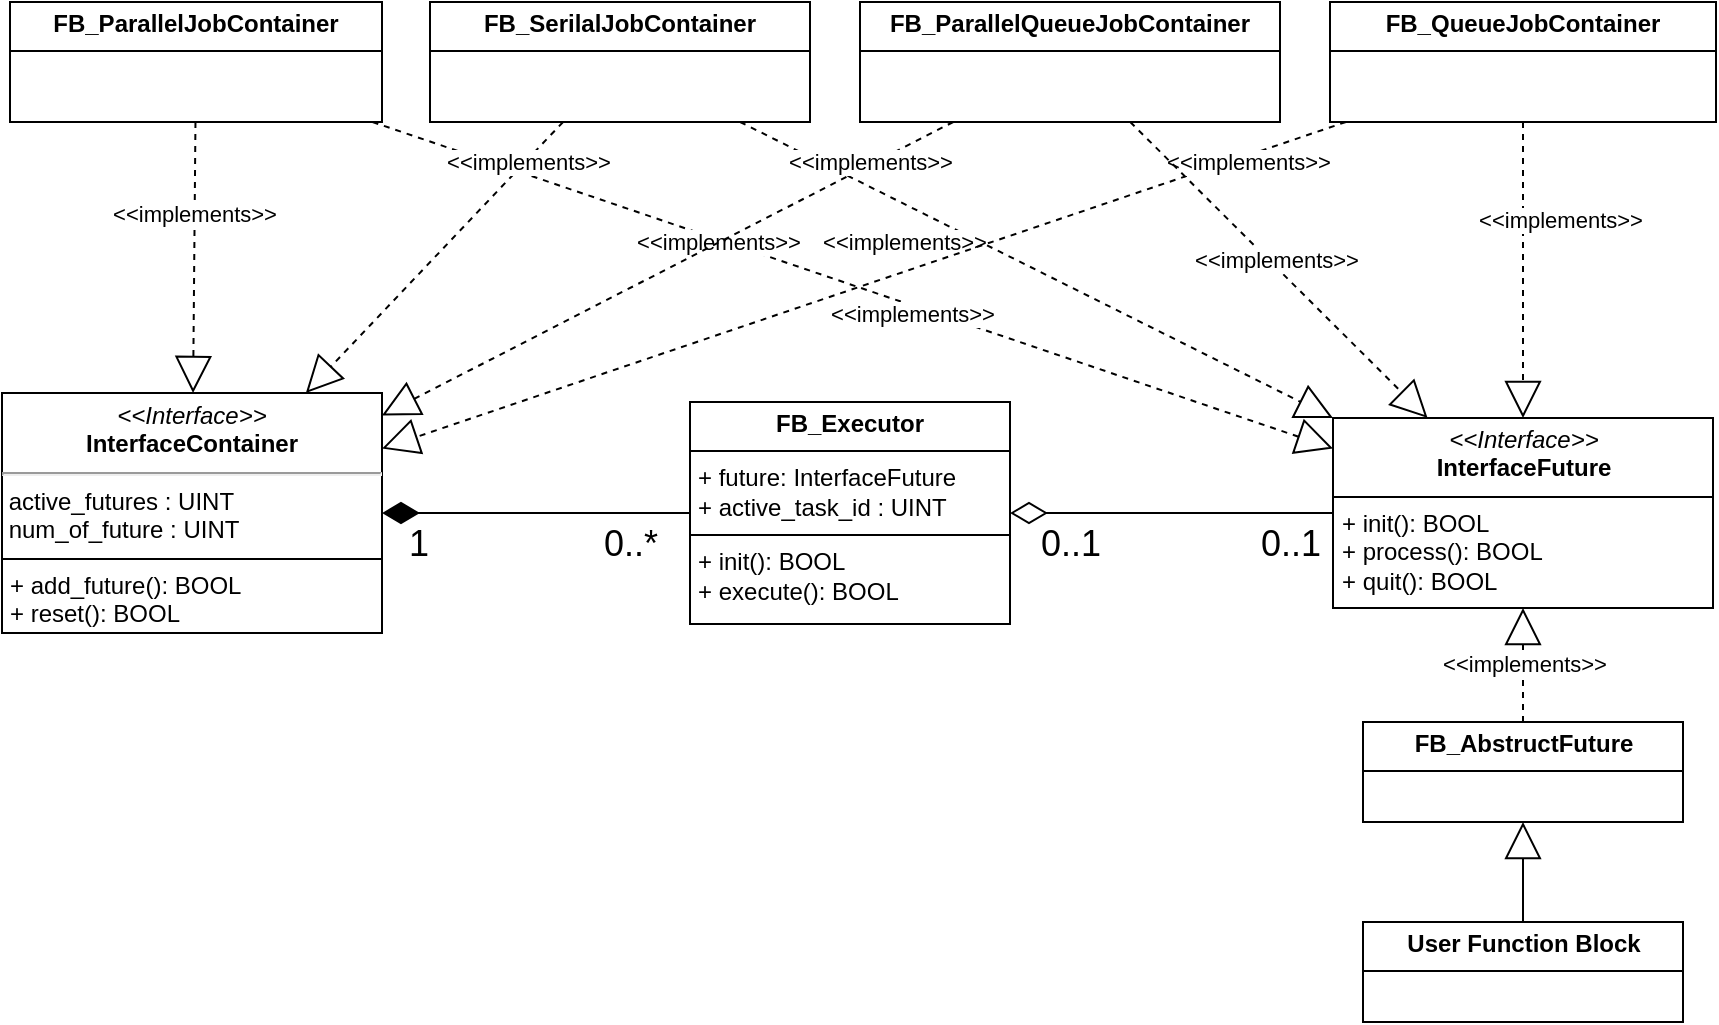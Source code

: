 <mxfile version="24.6.4" type="device" pages="4">
  <diagram name="class" id="7kDtjFcvaZWSDmit6YIc">
    <mxGraphModel dx="1668" dy="974" grid="1" gridSize="10" guides="1" tooltips="1" connect="1" arrows="1" fold="1" page="1" pageScale="1" pageWidth="827" pageHeight="1169" math="0" shadow="0">
      <root>
        <mxCell id="0" />
        <mxCell id="1" parent="0" />
        <mxCell id="OmQCOcIwtK4CeNsmhbro-1" value="&lt;p style=&quot;margin:0px;margin-top:4px;text-align:center;&quot;&gt;&lt;i&gt;&amp;lt;&amp;lt;Interface&amp;gt;&amp;gt;&lt;/i&gt;&lt;br&gt;&lt;b&gt;InterfaceFuture&lt;/b&gt;&lt;/p&gt;&lt;hr size=&quot;1&quot; style=&quot;border-style:solid;&quot;&gt;&lt;p style=&quot;margin:0px;margin-left:4px;&quot;&gt;&lt;span style=&quot;background-color: initial;&quot;&gt;+ init(): BOOL&lt;/span&gt;&lt;br&gt;&lt;/p&gt;&lt;p style=&quot;margin:0px;margin-left:4px;&quot;&gt;+ process(): BOOL&lt;/p&gt;&lt;p style=&quot;margin:0px;margin-left:4px;&quot;&gt;+ quit(): BOOL&lt;br&gt;&lt;/p&gt;" style="verticalAlign=top;align=left;overflow=fill;html=1;whiteSpace=wrap;" parent="1" vertex="1">
          <mxGeometry x="871.5" y="408" width="190" height="95" as="geometry" />
        </mxCell>
        <mxCell id="OmQCOcIwtK4CeNsmhbro-4" style="rounded=0;orthogonalLoop=1;jettySize=auto;html=1;endArrow=block;endFill=0;jumpSize=6;strokeWidth=1;endSize=16;dashed=1;" parent="1" source="OmQCOcIwtK4CeNsmhbro-9" target="OmQCOcIwtK4CeNsmhbro-1" edge="1">
          <mxGeometry relative="1" as="geometry">
            <mxPoint x="622" y="751" as="sourcePoint" />
            <mxPoint x="995" y="640" as="targetPoint" />
          </mxGeometry>
        </mxCell>
        <mxCell id="OmQCOcIwtK4CeNsmhbro-5" value="&amp;lt;&amp;lt;implements&amp;gt;&amp;gt;" style="edgeLabel;html=1;align=center;verticalAlign=middle;resizable=0;points=[];" parent="OmQCOcIwtK4CeNsmhbro-4" vertex="1" connectable="0">
          <mxGeometry x="0.029" y="-2" relative="1" as="geometry">
            <mxPoint x="-2" as="offset" />
          </mxGeometry>
        </mxCell>
        <mxCell id="zkPYkb9g3C6WHACMUqwy-6" value="&amp;lt;&amp;lt;implements&amp;gt;&amp;gt;" style="rounded=0;orthogonalLoop=1;jettySize=auto;html=1;endArrow=block;endFill=0;endSize=16;dashed=1;strokeWidth=1;" parent="1" source="OmQCOcIwtK4CeNsmhbro-7" target="OmQCOcIwtK4CeNsmhbro-1" edge="1">
          <mxGeometry x="0.128" y="-4" relative="1" as="geometry">
            <mxPoint as="offset" />
          </mxGeometry>
        </mxCell>
        <mxCell id="VgxVcK-PAi7iFJ9cptS9-3" value="&amp;lt;&amp;lt;implements&amp;gt;&amp;gt;" style="rounded=0;orthogonalLoop=1;jettySize=auto;html=1;endArrow=block;endFill=0;endSize=16;dashed=1;strokeWidth=1;" parent="1" source="OmQCOcIwtK4CeNsmhbro-7" target="VgxVcK-PAi7iFJ9cptS9-1" edge="1">
          <mxGeometry x="-0.318" relative="1" as="geometry">
            <mxPoint as="offset" />
            <mxPoint x="330" y="242.881" as="targetPoint" />
          </mxGeometry>
        </mxCell>
        <mxCell id="OmQCOcIwtK4CeNsmhbro-7" value="&lt;p style=&quot;margin: 4px 0px 0px; text-align: center;&quot;&gt;&lt;b&gt;FB_ParallelJobContainer&lt;/b&gt;&lt;/p&gt;&lt;hr size=&quot;1&quot; style=&quot;border-style:solid;&quot;&gt;&lt;p style=&quot;margin:0px;margin-left:4px;&quot;&gt;&lt;br&gt;&lt;/p&gt;" style="verticalAlign=top;align=left;overflow=fill;html=1;whiteSpace=wrap;" parent="1" vertex="1">
          <mxGeometry x="210" y="200" width="186" height="60" as="geometry" />
        </mxCell>
        <mxCell id="OmQCOcIwtK4CeNsmhbro-9" value="&lt;p style=&quot;margin:0px;margin-top:4px;text-align:center;&quot;&gt;&lt;b&gt;FB_AbstructFuture&lt;/b&gt;&lt;/p&gt;&lt;hr size=&quot;1&quot; style=&quot;border-style:solid;&quot;&gt;&lt;p style=&quot;margin:0px;margin-left:4px;&quot;&gt;&lt;br&gt;&lt;/p&gt;" style="verticalAlign=top;align=left;overflow=fill;html=1;whiteSpace=wrap;" parent="1" vertex="1">
          <mxGeometry x="886.5" y="560" width="160" height="50" as="geometry" />
        </mxCell>
        <mxCell id="V6Ps13rOB0gfr6PQ3346-6" style="edgeStyle=orthogonalEdgeStyle;rounded=0;orthogonalLoop=1;jettySize=auto;html=1;endArrow=diamondThin;endFill=0;endSize=16;" parent="1" source="OmQCOcIwtK4CeNsmhbro-1" target="zkPYkb9g3C6WHACMUqwy-7" edge="1">
          <mxGeometry relative="1" as="geometry">
            <mxPoint x="727" y="334" as="sourcePoint" />
            <mxPoint x="787" y="434" as="targetPoint" />
          </mxGeometry>
        </mxCell>
        <mxCell id="TROOJqfMSccOllekPkPX-4" value="&lt;font style=&quot;font-size: 18px;&quot;&gt;0..1&lt;/font&gt;" style="edgeLabel;html=1;align=center;verticalAlign=middle;resizable=0;points=[];" vertex="1" connectable="0" parent="V6Ps13rOB0gfr6PQ3346-6">
          <mxGeometry x="0.009" y="-1" relative="1" as="geometry">
            <mxPoint x="-50" y="16" as="offset" />
          </mxGeometry>
        </mxCell>
        <mxCell id="TROOJqfMSccOllekPkPX-5" value="&lt;font style=&quot;font-size: 18px;&quot;&gt;0..1&lt;/font&gt;" style="edgeLabel;html=1;align=center;verticalAlign=middle;resizable=0;points=[];" vertex="1" connectable="0" parent="V6Ps13rOB0gfr6PQ3346-6">
          <mxGeometry x="-0.548" y="1" relative="1" as="geometry">
            <mxPoint x="15" y="14" as="offset" />
          </mxGeometry>
        </mxCell>
        <mxCell id="zkPYkb9g3C6WHACMUqwy-4" style="rounded=0;orthogonalLoop=1;jettySize=auto;html=1;endArrow=block;endFill=0;startSize=6;endSize=16;dashed=1;strokeWidth=1;" parent="1" source="zkPYkb9g3C6WHACMUqwy-2" target="OmQCOcIwtK4CeNsmhbro-1" edge="1">
          <mxGeometry relative="1" as="geometry" />
        </mxCell>
        <mxCell id="zkPYkb9g3C6WHACMUqwy-5" value="&amp;lt;&amp;lt;implements&amp;gt;&amp;gt;" style="edgeLabel;html=1;align=center;verticalAlign=middle;resizable=0;points=[];" parent="zkPYkb9g3C6WHACMUqwy-4" vertex="1" connectable="0">
          <mxGeometry x="-0.017" y="1" relative="1" as="geometry">
            <mxPoint x="-158" y="-12" as="offset" />
          </mxGeometry>
        </mxCell>
        <mxCell id="TROOJqfMSccOllekPkPX-2" value="&amp;lt;&amp;lt;implements&amp;gt;&amp;gt;" style="edgeLabel;html=1;align=center;verticalAlign=middle;resizable=0;points=[];" vertex="1" connectable="0" parent="zkPYkb9g3C6WHACMUqwy-4">
          <mxGeometry x="-0.711" y="3" relative="1" as="geometry">
            <mxPoint x="37" y="41" as="offset" />
          </mxGeometry>
        </mxCell>
        <mxCell id="VgxVcK-PAi7iFJ9cptS9-2" value="&amp;lt;&amp;lt;implements&amp;gt;&amp;gt;" style="rounded=0;orthogonalLoop=1;jettySize=auto;html=1;endArrow=block;endFill=0;endSize=16;dashed=1;strokeWidth=1;" parent="1" source="zkPYkb9g3C6WHACMUqwy-2" target="VgxVcK-PAi7iFJ9cptS9-1" edge="1">
          <mxGeometry x="-0.716" y="1" relative="1" as="geometry">
            <mxPoint as="offset" />
            <mxPoint x="330" y="259.209" as="targetPoint" />
          </mxGeometry>
        </mxCell>
        <mxCell id="zkPYkb9g3C6WHACMUqwy-2" value="&lt;p style=&quot;margin: 4px 0px 0px; text-align: center;&quot;&gt;&lt;b&gt;FB_Serilal&lt;/b&gt;&lt;b style=&quot;background-color: initial;&quot;&gt;JobContainer&lt;/b&gt;&lt;/p&gt;&lt;hr size=&quot;1&quot; style=&quot;border-style:solid;&quot;&gt;&lt;p style=&quot;margin:0px;margin-left:4px;&quot;&gt;&lt;br&gt;&lt;/p&gt;" style="verticalAlign=top;align=left;overflow=fill;html=1;whiteSpace=wrap;" parent="1" vertex="1">
          <mxGeometry x="420" y="200" width="190" height="60" as="geometry" />
        </mxCell>
        <mxCell id="TROOJqfMSccOllekPkPX-1" style="rounded=0;orthogonalLoop=1;jettySize=auto;html=1;endArrow=diamondThin;endFill=1;endSize=16;" edge="1" parent="1" source="zkPYkb9g3C6WHACMUqwy-7" target="VgxVcK-PAi7iFJ9cptS9-1">
          <mxGeometry relative="1" as="geometry" />
        </mxCell>
        <mxCell id="TROOJqfMSccOllekPkPX-6" value="&lt;font style=&quot;font-size: 18px;&quot;&gt;1&lt;/font&gt;" style="edgeLabel;html=1;align=center;verticalAlign=middle;resizable=0;points=[];" vertex="1" connectable="0" parent="TROOJqfMSccOllekPkPX-1">
          <mxGeometry x="0.39" y="-1" relative="1" as="geometry">
            <mxPoint x="-29" y="16" as="offset" />
          </mxGeometry>
        </mxCell>
        <mxCell id="TROOJqfMSccOllekPkPX-7" value="&lt;font style=&quot;font-size: 18px;&quot;&gt;0..*&lt;/font&gt;" style="edgeLabel;html=1;align=center;verticalAlign=middle;resizable=0;points=[];" vertex="1" connectable="0" parent="TROOJqfMSccOllekPkPX-1">
          <mxGeometry x="-0.519" y="3" relative="1" as="geometry">
            <mxPoint x="7" y="12" as="offset" />
          </mxGeometry>
        </mxCell>
        <mxCell id="zkPYkb9g3C6WHACMUqwy-7" value="&lt;p style=&quot;margin:0px;margin-top:4px;text-align:center;&quot;&gt;&lt;b&gt;FB_Executor&lt;/b&gt;&lt;/p&gt;&lt;hr size=&quot;1&quot; style=&quot;border-style:solid;&quot;&gt;&lt;p style=&quot;margin:0px;margin-left:4px;&quot;&gt;+ future: InterfaceFuture&lt;/p&gt;&lt;p style=&quot;margin:0px;margin-left:4px;&quot;&gt;+ active_task_id : UINT&lt;/p&gt;&lt;hr size=&quot;1&quot; style=&quot;border-style:solid;&quot;&gt;&lt;p style=&quot;margin:0px;margin-left:4px;&quot;&gt;+ init(): BOOL&lt;/p&gt;&lt;p style=&quot;margin:0px;margin-left:4px;&quot;&gt;+ execute(): BOOL&lt;/p&gt;" style="verticalAlign=top;align=left;overflow=fill;html=1;whiteSpace=wrap;" parent="1" vertex="1">
          <mxGeometry x="550" y="400" width="160" height="111" as="geometry" />
        </mxCell>
        <mxCell id="VgxVcK-PAi7iFJ9cptS9-1" value="&lt;p style=&quot;margin:0px;margin-top:4px;text-align:center;&quot;&gt;&lt;i&gt;&amp;lt;&amp;lt;Interface&amp;gt;&amp;gt;&lt;/i&gt;&lt;br&gt;&lt;b&gt;InterfaceContainer&lt;/b&gt;&lt;/p&gt;&lt;hr&gt;&amp;nbsp;active_futures : UINT&lt;br&gt;&amp;nbsp;num_of_future : UINT&lt;br&gt;&lt;hr size=&quot;1&quot; style=&quot;border-style:solid;&quot;&gt;&lt;p style=&quot;margin:0px;margin-left:4px;&quot;&gt;&lt;span style=&quot;background-color: initial;&quot;&gt;+ add_future(): BOOL&lt;/span&gt;&lt;/p&gt;&lt;p style=&quot;margin:0px;margin-left:4px;&quot;&gt;&lt;span style=&quot;background-color: initial;&quot;&gt;+ reset(): BOOL&lt;/span&gt;&lt;/p&gt;" style="verticalAlign=top;align=left;overflow=fill;html=1;whiteSpace=wrap;" parent="1" vertex="1">
          <mxGeometry x="206" y="395.5" width="190" height="120" as="geometry" />
        </mxCell>
        <mxCell id="Tg8npqFVqb7-epl1II_l-2" style="edgeStyle=orthogonalEdgeStyle;rounded=0;orthogonalLoop=1;jettySize=auto;html=1;endArrow=block;endFill=0;endSize=16;" parent="1" source="Tg8npqFVqb7-epl1II_l-1" target="OmQCOcIwtK4CeNsmhbro-9" edge="1">
          <mxGeometry relative="1" as="geometry" />
        </mxCell>
        <mxCell id="Tg8npqFVqb7-epl1II_l-1" value="&lt;p style=&quot;margin:0px;margin-top:4px;text-align:center;&quot;&gt;&lt;b&gt;User Function Block&lt;/b&gt;&lt;/p&gt;&lt;hr size=&quot;1&quot; style=&quot;border-style:solid;&quot;&gt;&lt;p style=&quot;margin:0px;margin-left:4px;&quot;&gt;&lt;br&gt;&lt;/p&gt;" style="verticalAlign=top;align=left;overflow=fill;html=1;whiteSpace=wrap;" parent="1" vertex="1">
          <mxGeometry x="886.5" y="660" width="160" height="50" as="geometry" />
        </mxCell>
        <mxCell id="Tg8npqFVqb7-epl1II_l-4" value="&lt;p style=&quot;margin: 4px 0px 0px; text-align: center;&quot;&gt;&lt;b&gt;FB_ParallelQueueJobContainer&lt;/b&gt;&lt;/p&gt;&lt;hr size=&quot;1&quot; style=&quot;border-style:solid;&quot;&gt;&lt;p style=&quot;margin:0px;margin-left:4px;&quot;&gt;&lt;br&gt;&lt;/p&gt;" style="verticalAlign=top;align=left;overflow=fill;html=1;whiteSpace=wrap;" parent="1" vertex="1">
          <mxGeometry x="635" y="200" width="210" height="60" as="geometry" />
        </mxCell>
        <mxCell id="Tg8npqFVqb7-epl1II_l-5" value="&lt;p style=&quot;margin: 4px 0px 0px; text-align: center;&quot;&gt;&lt;b&gt;FB_QueueJobContainer&lt;/b&gt;&lt;/p&gt;&lt;hr size=&quot;1&quot; style=&quot;border-style:solid;&quot;&gt;&lt;p style=&quot;margin:0px;margin-left:4px;&quot;&gt;&lt;br&gt;&lt;/p&gt;" style="verticalAlign=top;align=left;overflow=fill;html=1;whiteSpace=wrap;" parent="1" vertex="1">
          <mxGeometry x="870" y="200" width="193" height="60" as="geometry" />
        </mxCell>
        <mxCell id="Tg8npqFVqb7-epl1II_l-6" value="&amp;lt;&amp;lt;implements&amp;gt;&amp;gt;" style="rounded=0;orthogonalLoop=1;jettySize=auto;html=1;endArrow=block;endFill=0;endSize=16;dashed=1;strokeWidth=1;" parent="1" source="Tg8npqFVqb7-epl1II_l-4" target="VgxVcK-PAi7iFJ9cptS9-1" edge="1">
          <mxGeometry x="-0.707" y="-2" relative="1" as="geometry">
            <mxPoint x="1" as="offset" />
            <mxPoint x="720.345" y="180" as="sourcePoint" />
            <mxPoint x="330" y="264.977" as="targetPoint" />
          </mxGeometry>
        </mxCell>
        <mxCell id="Tg8npqFVqb7-epl1II_l-7" value="&amp;lt;&amp;lt;implements&amp;gt;&amp;gt;" style="rounded=0;orthogonalLoop=1;jettySize=auto;html=1;endArrow=block;endFill=0;endSize=16;dashed=1;strokeWidth=1;" parent="1" source="Tg8npqFVqb7-epl1II_l-5" target="VgxVcK-PAi7iFJ9cptS9-1" edge="1">
          <mxGeometry x="-0.793" y="3" relative="1" as="geometry">
            <mxPoint as="offset" />
            <mxPoint x="910.69" y="180" as="sourcePoint" />
            <mxPoint x="330" y="276" as="targetPoint" />
          </mxGeometry>
        </mxCell>
        <mxCell id="Tg8npqFVqb7-epl1II_l-8" style="rounded=0;orthogonalLoop=1;jettySize=auto;html=1;endArrow=block;endFill=0;startSize=6;endSize=16;dashed=1;strokeWidth=1;" parent="1" source="Tg8npqFVqb7-epl1II_l-4" target="OmQCOcIwtK4CeNsmhbro-1" edge="1">
          <mxGeometry relative="1" as="geometry">
            <mxPoint x="768.657" y="379" as="sourcePoint" />
            <mxPoint x="667.876" y="564" as="targetPoint" />
          </mxGeometry>
        </mxCell>
        <mxCell id="Tg8npqFVqb7-epl1II_l-9" value="&amp;lt;&amp;lt;implements&amp;gt;&amp;gt;" style="edgeLabel;html=1;align=center;verticalAlign=middle;resizable=0;points=[];" parent="Tg8npqFVqb7-epl1II_l-8" vertex="1" connectable="0">
          <mxGeometry x="-0.017" y="1" relative="1" as="geometry">
            <mxPoint x="-1" y="-3" as="offset" />
          </mxGeometry>
        </mxCell>
        <mxCell id="Tg8npqFVqb7-epl1II_l-10" style="rounded=0;orthogonalLoop=1;jettySize=auto;html=1;endArrow=block;endFill=0;startSize=6;endSize=16;dashed=1;strokeWidth=1;" parent="1" source="Tg8npqFVqb7-epl1II_l-5" target="OmQCOcIwtK4CeNsmhbro-1" edge="1">
          <mxGeometry relative="1" as="geometry">
            <mxPoint x="972.371" y="379" as="sourcePoint" />
            <mxPoint x="709.495" y="564" as="targetPoint" />
          </mxGeometry>
        </mxCell>
        <mxCell id="Tg8npqFVqb7-epl1II_l-11" value="&amp;lt;&amp;lt;implements&amp;gt;&amp;gt;" style="edgeLabel;html=1;align=center;verticalAlign=middle;resizable=0;points=[];" parent="Tg8npqFVqb7-epl1II_l-10" vertex="1" connectable="0">
          <mxGeometry x="-0.017" y="1" relative="1" as="geometry">
            <mxPoint x="17" y="-24" as="offset" />
          </mxGeometry>
        </mxCell>
      </root>
    </mxGraphModel>
  </diagram>
  <diagram id="p1hJGFE3X_Ek6dNZQfA9" name="concept">
    <mxGraphModel dx="1418" dy="828" grid="1" gridSize="10" guides="1" tooltips="1" connect="1" arrows="1" fold="1" page="1" pageScale="1" pageWidth="827" pageHeight="1169" math="0" shadow="0">
      <root>
        <mxCell id="0" />
        <mxCell id="1" parent="0" />
        <mxCell id="ekBKaKwR-G3LCnbJ7vXl-1" value="init" style="rounded=0;whiteSpace=wrap;html=1;" parent="1" vertex="1">
          <mxGeometry x="179" y="150" width="60" height="20" as="geometry" />
        </mxCell>
        <mxCell id="ekBKaKwR-G3LCnbJ7vXl-2" value="process" style="rounded=0;whiteSpace=wrap;html=1;fillColor=#f8cecc;strokeColor=#b85450;" parent="1" vertex="1">
          <mxGeometry x="239" y="150" width="150" height="20" as="geometry" />
        </mxCell>
        <mxCell id="ekBKaKwR-G3LCnbJ7vXl-7" style="edgeStyle=orthogonalEdgeStyle;rounded=0;orthogonalLoop=1;jettySize=auto;html=1;entryX=0;entryY=0;entryDx=0;entryDy=0;" parent="1" source="ekBKaKwR-G3LCnbJ7vXl-3" target="ekBKaKwR-G3LCnbJ7vXl-5" edge="1">
          <mxGeometry relative="1" as="geometry">
            <Array as="points">
              <mxPoint x="389" y="180" />
              <mxPoint x="389" y="180" />
            </Array>
          </mxGeometry>
        </mxCell>
        <mxCell id="ekBKaKwR-G3LCnbJ7vXl-3" value="quit" style="rounded=0;whiteSpace=wrap;html=1;" parent="1" vertex="1">
          <mxGeometry x="389" y="150" width="60" height="20" as="geometry" />
        </mxCell>
        <mxCell id="ekBKaKwR-G3LCnbJ7vXl-5" value="process" style="rounded=0;whiteSpace=wrap;html=1;fillColor=#f8cecc;strokeColor=#b85450;" parent="1" vertex="1">
          <mxGeometry x="389" y="210" width="150" height="20" as="geometry" />
        </mxCell>
        <mxCell id="ekBKaKwR-G3LCnbJ7vXl-11" style="edgeStyle=orthogonalEdgeStyle;rounded=0;orthogonalLoop=1;jettySize=auto;html=1;entryX=0;entryY=0;entryDx=0;entryDy=0;" parent="1" source="ekBKaKwR-G3LCnbJ7vXl-6" target="ekBKaKwR-G3LCnbJ7vXl-9" edge="1">
          <mxGeometry relative="1" as="geometry">
            <Array as="points">
              <mxPoint x="539" y="240" />
              <mxPoint x="539" y="240" />
            </Array>
          </mxGeometry>
        </mxCell>
        <mxCell id="ekBKaKwR-G3LCnbJ7vXl-6" value="quit" style="rounded=0;whiteSpace=wrap;html=1;" parent="1" vertex="1">
          <mxGeometry x="539" y="210" width="60" height="20" as="geometry" />
        </mxCell>
        <mxCell id="ekBKaKwR-G3LCnbJ7vXl-9" value="process" style="rounded=0;whiteSpace=wrap;html=1;fillColor=#f8cecc;strokeColor=#b85450;" parent="1" vertex="1">
          <mxGeometry x="539" y="270" width="150" height="20" as="geometry" />
        </mxCell>
        <mxCell id="ekBKaKwR-G3LCnbJ7vXl-10" value="quit" style="rounded=0;whiteSpace=wrap;html=1;" parent="1" vertex="1">
          <mxGeometry x="689" y="270" width="60" height="20" as="geometry" />
        </mxCell>
        <mxCell id="ekBKaKwR-G3LCnbJ7vXl-12" value="init()" style="rounded=0;whiteSpace=wrap;html=1;" parent="1" vertex="1">
          <mxGeometry x="179" y="645" width="40" height="20" as="geometry" />
        </mxCell>
        <mxCell id="ekBKaKwR-G3LCnbJ7vXl-13" value="execute()" style="rounded=0;whiteSpace=wrap;html=1;fillColor=#f8cecc;strokeColor=#b85450;" parent="1" vertex="1">
          <mxGeometry x="269" y="645" width="150" height="20" as="geometry" />
        </mxCell>
        <mxCell id="ekBKaKwR-G3LCnbJ7vXl-26" style="rounded=0;orthogonalLoop=1;jettySize=auto;html=1;endArrow=none;endFill=0;dashed=1;exitX=1;exitY=1;exitDx=0;exitDy=0;" parent="1" source="ekBKaKwR-G3LCnbJ7vXl-13" edge="1">
          <mxGeometry relative="1" as="geometry">
            <mxPoint x="419" y="675" as="targetPoint" />
          </mxGeometry>
        </mxCell>
        <mxCell id="ekBKaKwR-G3LCnbJ7vXl-14" value="quit()" style="rounded=0;whiteSpace=wrap;html=1;" parent="1" vertex="1">
          <mxGeometry x="419" y="645" width="60" height="20" as="geometry" />
        </mxCell>
        <mxCell id="ekBKaKwR-G3LCnbJ7vXl-15" value="" style="endArrow=none;dashed=1;html=1;strokeWidth=1;rounded=0;exitX=1;exitY=0;exitDx=0;exitDy=0;entryX=0;entryY=0;entryDx=0;entryDy=0;dashPattern=1 1;" parent="1" source="ekBKaKwR-G3LCnbJ7vXl-12" target="ekBKaKwR-G3LCnbJ7vXl-13" edge="1">
          <mxGeometry width="50" height="50" relative="1" as="geometry">
            <mxPoint x="409" y="595" as="sourcePoint" />
            <mxPoint x="459" y="545" as="targetPoint" />
          </mxGeometry>
        </mxCell>
        <mxCell id="ekBKaKwR-G3LCnbJ7vXl-16" value="" style="endArrow=none;dashed=1;html=1;strokeWidth=1;rounded=0;exitX=1;exitY=1;exitDx=0;exitDy=0;entryX=0;entryY=1;entryDx=0;entryDy=0;dashPattern=1 1;" parent="1" source="ekBKaKwR-G3LCnbJ7vXl-12" target="ekBKaKwR-G3LCnbJ7vXl-13" edge="1">
          <mxGeometry width="50" height="50" relative="1" as="geometry">
            <mxPoint x="259" y="655" as="sourcePoint" />
            <mxPoint x="279" y="655" as="targetPoint" />
          </mxGeometry>
        </mxCell>
        <mxCell id="ekBKaKwR-G3LCnbJ7vXl-22" style="edgeStyle=orthogonalEdgeStyle;rounded=0;orthogonalLoop=1;jettySize=auto;html=1;entryX=0;entryY=0.5;entryDx=0;entryDy=0;" parent="1" source="ekBKaKwR-G3LCnbJ7vXl-19" target="ekBKaKwR-G3LCnbJ7vXl-20" edge="1">
          <mxGeometry relative="1" as="geometry">
            <Array as="points">
              <mxPoint x="219" y="703" />
              <mxPoint x="249" y="703" />
            </Array>
          </mxGeometry>
        </mxCell>
        <mxCell id="ekBKaKwR-G3LCnbJ7vXl-19" value="ready" style="text;html=1;align=center;verticalAlign=middle;whiteSpace=wrap;rounded=0;" parent="1" vertex="1">
          <mxGeometry x="189" y="665" width="60" height="15" as="geometry" />
        </mxCell>
        <mxCell id="ekBKaKwR-G3LCnbJ7vXl-21" style="edgeStyle=orthogonalEdgeStyle;rounded=0;orthogonalLoop=1;jettySize=auto;html=1;" parent="1" source="ekBKaKwR-G3LCnbJ7vXl-20" edge="1">
          <mxGeometry relative="1" as="geometry">
            <mxPoint x="269" y="665" as="targetPoint" />
            <Array as="points">
              <mxPoint x="269" y="695" />
              <mxPoint x="269" y="695" />
            </Array>
          </mxGeometry>
        </mxCell>
        <mxCell id="ekBKaKwR-G3LCnbJ7vXl-20" value="start()" style="text;html=1;align=center;verticalAlign=middle;whiteSpace=wrap;rounded=0;" parent="1" vertex="1">
          <mxGeometry x="249" y="695" width="40" height="15" as="geometry" />
        </mxCell>
        <mxCell id="ekBKaKwR-G3LCnbJ7vXl-24" style="edgeStyle=orthogonalEdgeStyle;rounded=0;orthogonalLoop=1;jettySize=auto;html=1;" parent="1" source="ekBKaKwR-G3LCnbJ7vXl-23" target="ekBKaKwR-G3LCnbJ7vXl-25" edge="1">
          <mxGeometry relative="1" as="geometry">
            <Array as="points">
              <mxPoint x="409" y="675" />
              <mxPoint x="429" y="675" />
            </Array>
          </mxGeometry>
        </mxCell>
        <mxCell id="ekBKaKwR-G3LCnbJ7vXl-23" value="done" style="text;html=1;align=center;verticalAlign=middle;whiteSpace=wrap;rounded=0;" parent="1" vertex="1">
          <mxGeometry x="389" y="695" width="40" height="15" as="geometry" />
        </mxCell>
        <mxCell id="ekBKaKwR-G3LCnbJ7vXl-25" value="True" style="text;html=1;align=center;verticalAlign=middle;whiteSpace=wrap;rounded=0;" parent="1" vertex="1">
          <mxGeometry x="399" y="720" width="60" height="15" as="geometry" />
        </mxCell>
        <mxCell id="ekBKaKwR-G3LCnbJ7vXl-28" value="&lt;div style=&quot;font-size: 11px;&quot;&gt;CASE _state OF&lt;/div&gt;&lt;div style=&quot;font-size: 11px;&quot;&gt;&lt;span style=&quot;white-space: pre;&quot;&gt;&#x9;&lt;/span&gt;0:&amp;nbsp;&lt;/div&gt;&lt;div style=&quot;font-size: 11px;&quot;&gt;&lt;span style=&quot;white-space: pre;&quot;&gt;&#x9;&#x9;&lt;/span&gt;_done := FALSE;&lt;/div&gt;&lt;div style=&quot;font-size: 11px;&quot;&gt;&lt;span style=&quot;white-space: pre;&quot;&gt;&#x9;&#x9;&lt;/span&gt;_ready := FALSE;&lt;/div&gt;&lt;div style=&quot;font-size: 11px;&quot;&gt;&lt;span style=&quot;white-space: pre;&quot;&gt;&#x9;&#x9;&lt;/span&gt;_start := FALSE;&lt;/div&gt;&lt;div style=&quot;font-size: 11px;&quot;&gt;&lt;span style=&quot;white-space: pre;&quot;&gt;&#x9;&#x9;&lt;/span&gt;_state := 1;&lt;/div&gt;&lt;div style=&quot;font-size: 11px;&quot;&gt;&lt;span style=&quot;white-space: pre;&quot;&gt;&#x9;&lt;/span&gt;1:&lt;/div&gt;&lt;div style=&quot;font-size: 11px;&quot;&gt;&lt;span style=&quot;white-space: pre;&quot;&gt;&#x9;&#x9;&lt;/span&gt;IF itfActivity.init() THEN&lt;/div&gt;&lt;div style=&quot;font-size: 11px;&quot;&gt;&lt;span style=&quot;white-space: pre;&quot;&gt;&#x9;&#x9;&#x9;&lt;/span&gt;_ready := TRUE;&lt;/div&gt;&lt;div style=&quot;font-size: 11px;&quot;&gt;&lt;span style=&quot;white-space: pre;&quot;&gt;&#x9;&#x9;&#x9;&lt;/span&gt;_state := 2;&lt;/div&gt;&lt;div style=&quot;font-size: 11px;&quot;&gt;&lt;span style=&quot;white-space: pre;&quot;&gt;&#x9;&#x9;&lt;/span&gt;END_IF&lt;/div&gt;&lt;div style=&quot;font-size: 11px;&quot;&gt;&lt;span style=&quot;white-space: pre;&quot;&gt;&#x9;&lt;/span&gt;2:&amp;nbsp;&lt;/div&gt;&lt;div style=&quot;font-size: 11px;&quot;&gt;&lt;span style=&quot;white-space: pre;&quot;&gt;&#x9;&#x9;&lt;/span&gt;IF _start THEN&lt;/div&gt;&lt;div style=&quot;font-size: 11px;&quot;&gt;&lt;span style=&quot;white-space: pre;&quot;&gt;&#x9;&#x9;&#x9;&lt;/span&gt;IF itfActivity.process() THEN&lt;/div&gt;&lt;div style=&quot;font-size: 11px;&quot;&gt;&lt;span style=&quot;white-space: pre;&quot;&gt;&#x9;&#x9;&#x9;&#x9;&lt;/span&gt;_state := 3;&lt;/div&gt;&lt;div style=&quot;font-size: 11px;&quot;&gt;&lt;span style=&quot;white-space: pre;&quot;&gt;&#x9;&#x9;&#x9;&#x9;&lt;/span&gt;_done := TRUE;&lt;/div&gt;&lt;div style=&quot;font-size: 11px;&quot;&gt;&lt;span style=&quot;white-space: pre;&quot;&gt;&#x9;&#x9;&#x9;&lt;/span&gt;END_IF&lt;span style=&quot;white-space: pre;&quot;&gt;&#x9;&#x9;&#x9;&lt;/span&gt;&lt;/div&gt;&lt;div style=&quot;font-size: 11px;&quot;&gt;&lt;span style=&quot;white-space: pre;&quot;&gt;&#x9;&#x9;&lt;/span&gt;END_IF&lt;/div&gt;&lt;div style=&quot;font-size: 11px;&quot;&gt;&lt;span style=&quot;white-space: pre;&quot;&gt;&#x9;&lt;/span&gt;3:&lt;/div&gt;&lt;div style=&quot;font-size: 11px;&quot;&gt;&lt;span style=&quot;white-space: pre;&quot;&gt;&#x9;&#x9;&lt;/span&gt;IF itfActivity.quit() THEN&lt;/div&gt;&lt;div style=&quot;font-size: 11px;&quot;&gt;&lt;span style=&quot;white-space: pre;&quot;&gt;&#x9;&#x9;&#x9;&lt;/span&gt;_state := 0;&lt;/div&gt;&lt;div style=&quot;font-size: 11px;&quot;&gt;&lt;span style=&quot;white-space: pre;&quot;&gt;&#x9;&#x9;&#x9;&lt;/span&gt;execute := TRUE;&lt;/div&gt;&lt;div style=&quot;font-size: 11px;&quot;&gt;&lt;span style=&quot;white-space: pre;&quot;&gt;&#x9;&#x9;&lt;/span&gt;END_IF&lt;/div&gt;&lt;div style=&quot;font-size: 11px;&quot;&gt;END_CASE&lt;/div&gt;" style="rounded=1;whiteSpace=wrap;html=1;align=left;arcSize=3;" parent="1" vertex="1">
          <mxGeometry x="519" y="520" width="225" height="340" as="geometry" />
        </mxCell>
        <mxCell id="ekBKaKwR-G3LCnbJ7vXl-29" value="Future1" style="text;html=1;align=center;verticalAlign=middle;whiteSpace=wrap;rounded=0;" parent="1" vertex="1">
          <mxGeometry x="79" y="145" width="90" height="30" as="geometry" />
        </mxCell>
        <mxCell id="ekBKaKwR-G3LCnbJ7vXl-30" value="Future2" style="text;html=1;align=center;verticalAlign=middle;whiteSpace=wrap;rounded=0;" parent="1" vertex="1">
          <mxGeometry x="79" y="205" width="90" height="30" as="geometry" />
        </mxCell>
        <mxCell id="ekBKaKwR-G3LCnbJ7vXl-31" value="Future3" style="text;html=1;align=center;verticalAlign=middle;whiteSpace=wrap;rounded=0;" parent="1" vertex="1">
          <mxGeometry x="79" y="260" width="90" height="30" as="geometry" />
        </mxCell>
        <mxCell id="qMxwHSp6M0DD8BOLpyZ6-1" value="init" style="rounded=0;whiteSpace=wrap;html=1;" parent="1" vertex="1">
          <mxGeometry x="179" y="210" width="110" height="20" as="geometry" />
        </mxCell>
        <mxCell id="qMxwHSp6M0DD8BOLpyZ6-2" value="" style="endArrow=none;dashed=1;html=1;strokeWidth=1;rounded=0;exitX=1;exitY=0;exitDx=0;exitDy=0;entryX=0;entryY=0;entryDx=0;entryDy=0;" parent="1" source="qMxwHSp6M0DD8BOLpyZ6-1" target="ekBKaKwR-G3LCnbJ7vXl-5" edge="1">
          <mxGeometry width="50" height="50" relative="1" as="geometry">
            <mxPoint x="409" y="159" as="sourcePoint" />
            <mxPoint x="269" y="209" as="targetPoint" />
          </mxGeometry>
        </mxCell>
        <mxCell id="qMxwHSp6M0DD8BOLpyZ6-3" value="" style="endArrow=none;dashed=1;html=1;strokeWidth=1;rounded=0;exitX=1;exitY=1;exitDx=0;exitDy=0;entryX=0;entryY=1;entryDx=0;entryDy=0;" parent="1" source="qMxwHSp6M0DD8BOLpyZ6-1" target="ekBKaKwR-G3LCnbJ7vXl-5" edge="1">
          <mxGeometry width="50" height="50" relative="1" as="geometry">
            <mxPoint x="259" y="219" as="sourcePoint" />
            <mxPoint x="269" y="229" as="targetPoint" />
          </mxGeometry>
        </mxCell>
        <mxCell id="qMxwHSp6M0DD8BOLpyZ6-4" value="init" style="rounded=0;whiteSpace=wrap;html=1;" parent="1" vertex="1">
          <mxGeometry x="179" y="270" width="80" height="20" as="geometry" />
        </mxCell>
        <mxCell id="qMxwHSp6M0DD8BOLpyZ6-5" value="" style="endArrow=none;dashed=1;html=1;strokeWidth=1;rounded=0;exitX=1;exitY=0;exitDx=0;exitDy=0;entryX=0;entryY=0;entryDx=0;entryDy=0;" parent="1" source="qMxwHSp6M0DD8BOLpyZ6-4" target="ekBKaKwR-G3LCnbJ7vXl-9" edge="1">
          <mxGeometry width="50" height="50" relative="1" as="geometry">
            <mxPoint x="409" y="219" as="sourcePoint" />
            <mxPoint x="389" y="270" as="targetPoint" />
          </mxGeometry>
        </mxCell>
        <mxCell id="qMxwHSp6M0DD8BOLpyZ6-6" value="" style="endArrow=none;dashed=1;html=1;strokeWidth=1;rounded=0;exitX=1;exitY=1;exitDx=0;exitDy=0;entryX=0;entryY=1;entryDx=0;entryDy=0;" parent="1" source="qMxwHSp6M0DD8BOLpyZ6-4" target="ekBKaKwR-G3LCnbJ7vXl-9" edge="1">
          <mxGeometry width="50" height="50" relative="1" as="geometry">
            <mxPoint x="259" y="279" as="sourcePoint" />
            <mxPoint x="389" y="290" as="targetPoint" />
          </mxGeometry>
        </mxCell>
        <mxCell id="qMxwHSp6M0DD8BOLpyZ6-7" value="init" style="rounded=0;whiteSpace=wrap;html=1;" parent="1" vertex="1">
          <mxGeometry x="179" y="350" width="60" height="20" as="geometry" />
        </mxCell>
        <mxCell id="qMxwHSp6M0DD8BOLpyZ6-8" value="process" style="rounded=0;whiteSpace=wrap;html=1;fillColor=#f8cecc;strokeColor=#b85450;" parent="1" vertex="1">
          <mxGeometry x="269" y="350" width="154" height="20" as="geometry" />
        </mxCell>
        <mxCell id="qMxwHSp6M0DD8BOLpyZ6-10" value="quit" style="rounded=0;whiteSpace=wrap;html=1;" parent="1" vertex="1">
          <mxGeometry x="423" y="350" width="60" height="20" as="geometry" />
        </mxCell>
        <mxCell id="qMxwHSp6M0DD8BOLpyZ6-11" value="process" style="rounded=0;whiteSpace=wrap;html=1;fillColor=#f8cecc;strokeColor=#b85450;" parent="1" vertex="1">
          <mxGeometry x="269" y="410" width="304" height="20" as="geometry" />
        </mxCell>
        <mxCell id="qMxwHSp6M0DD8BOLpyZ6-13" value="quit" style="rounded=0;whiteSpace=wrap;html=1;" parent="1" vertex="1">
          <mxGeometry x="573" y="410" width="60" height="20" as="geometry" />
        </mxCell>
        <mxCell id="qMxwHSp6M0DD8BOLpyZ6-14" value="process" style="rounded=0;whiteSpace=wrap;html=1;fillColor=#f8cecc;strokeColor=#b85450;" parent="1" vertex="1">
          <mxGeometry x="269" y="470" width="240" height="20" as="geometry" />
        </mxCell>
        <mxCell id="qMxwHSp6M0DD8BOLpyZ6-15" value="quit" style="rounded=0;whiteSpace=wrap;html=1;" parent="1" vertex="1">
          <mxGeometry x="509" y="470" width="60" height="20" as="geometry" />
        </mxCell>
        <mxCell id="qMxwHSp6M0DD8BOLpyZ6-19" value="init" style="rounded=0;whiteSpace=wrap;html=1;" parent="1" vertex="1">
          <mxGeometry x="179" y="410" width="90" height="20" as="geometry" />
        </mxCell>
        <mxCell id="qMxwHSp6M0DD8BOLpyZ6-22" value="init" style="rounded=0;whiteSpace=wrap;html=1;" parent="1" vertex="1">
          <mxGeometry x="179" y="470" width="80" height="20" as="geometry" />
        </mxCell>
        <mxCell id="qMxwHSp6M0DD8BOLpyZ6-25" value="" style="endArrow=none;dashed=1;html=1;strokeWidth=1;rounded=0;exitX=1;exitY=1;exitDx=0;exitDy=0;entryX=0;entryY=1;entryDx=0;entryDy=0;" parent="1" source="qMxwHSp6M0DD8BOLpyZ6-7" target="qMxwHSp6M0DD8BOLpyZ6-8" edge="1">
          <mxGeometry width="50" height="50" relative="1" as="geometry">
            <mxPoint x="249" y="240" as="sourcePoint" />
            <mxPoint x="399" y="240" as="targetPoint" />
          </mxGeometry>
        </mxCell>
        <mxCell id="qMxwHSp6M0DD8BOLpyZ6-26" value="" style="endArrow=none;dashed=1;html=1;strokeWidth=1;rounded=0;exitX=1;exitY=0;exitDx=0;exitDy=0;entryX=0;entryY=0;entryDx=0;entryDy=0;" parent="1" source="qMxwHSp6M0DD8BOLpyZ6-7" target="qMxwHSp6M0DD8BOLpyZ6-8" edge="1">
          <mxGeometry width="50" height="50" relative="1" as="geometry">
            <mxPoint x="249" y="380" as="sourcePoint" />
            <mxPoint x="283" y="380" as="targetPoint" />
          </mxGeometry>
        </mxCell>
        <mxCell id="qMxwHSp6M0DD8BOLpyZ6-28" value="" style="endArrow=none;dashed=1;html=1;strokeWidth=1;rounded=0;exitX=1;exitY=0;exitDx=0;exitDy=0;entryX=0;entryY=0;entryDx=0;entryDy=0;" parent="1" source="qMxwHSp6M0DD8BOLpyZ6-22" target="qMxwHSp6M0DD8BOLpyZ6-14" edge="1">
          <mxGeometry width="50" height="50" relative="1" as="geometry">
            <mxPoint x="249" y="380" as="sourcePoint" />
            <mxPoint x="279" y="380" as="targetPoint" />
          </mxGeometry>
        </mxCell>
        <mxCell id="qMxwHSp6M0DD8BOLpyZ6-29" value="" style="endArrow=none;dashed=1;html=1;strokeWidth=1;rounded=0;exitX=1;exitY=1;exitDx=0;exitDy=0;entryX=0;entryY=1;entryDx=0;entryDy=0;" parent="1" source="qMxwHSp6M0DD8BOLpyZ6-22" target="qMxwHSp6M0DD8BOLpyZ6-14" edge="1">
          <mxGeometry width="50" height="50" relative="1" as="geometry">
            <mxPoint x="249" y="480" as="sourcePoint" />
            <mxPoint x="279" y="480" as="targetPoint" />
          </mxGeometry>
        </mxCell>
        <mxCell id="qMxwHSp6M0DD8BOLpyZ6-30" style="edgeStyle=orthogonalEdgeStyle;rounded=0;orthogonalLoop=1;jettySize=auto;html=1;entryX=0;entryY=0;entryDx=0;entryDy=0;exitX=0;exitY=1;exitDx=0;exitDy=0;" parent="1" source="qMxwHSp6M0DD8BOLpyZ6-11" target="qMxwHSp6M0DD8BOLpyZ6-14" edge="1">
          <mxGeometry relative="1" as="geometry">
            <mxPoint x="549" y="240" as="sourcePoint" />
            <mxPoint x="549" y="280" as="targetPoint" />
            <Array as="points">
              <mxPoint x="269" y="455" />
              <mxPoint x="269" y="455" />
            </Array>
          </mxGeometry>
        </mxCell>
        <mxCell id="qMxwHSp6M0DD8BOLpyZ6-31" style="edgeStyle=orthogonalEdgeStyle;rounded=0;orthogonalLoop=1;jettySize=auto;html=1;entryX=0;entryY=0.75;entryDx=0;entryDy=0;exitX=0;exitY=0;exitDx=0;exitDy=0;" parent="1" source="qMxwHSp6M0DD8BOLpyZ6-11" target="qMxwHSp6M0DD8BOLpyZ6-8" edge="1">
          <mxGeometry relative="1" as="geometry">
            <mxPoint x="279" y="440" as="sourcePoint" />
            <mxPoint x="279" y="480" as="targetPoint" />
            <Array as="points">
              <mxPoint x="269" y="385" />
              <mxPoint x="269" y="385" />
            </Array>
          </mxGeometry>
        </mxCell>
        <mxCell id="qMxwHSp6M0DD8BOLpyZ6-32" value="Future1" style="text;html=1;align=center;verticalAlign=middle;whiteSpace=wrap;rounded=0;" parent="1" vertex="1">
          <mxGeometry x="79" y="345" width="90" height="30" as="geometry" />
        </mxCell>
        <mxCell id="qMxwHSp6M0DD8BOLpyZ6-33" value="Future2" style="text;html=1;align=center;verticalAlign=middle;whiteSpace=wrap;rounded=0;" parent="1" vertex="1">
          <mxGeometry x="79" y="405" width="90" height="30" as="geometry" />
        </mxCell>
        <mxCell id="qMxwHSp6M0DD8BOLpyZ6-34" value="Future3" style="text;html=1;align=center;verticalAlign=middle;whiteSpace=wrap;rounded=0;" parent="1" vertex="1">
          <mxGeometry x="79" y="465" width="90" height="30" as="geometry" />
        </mxCell>
        <mxCell id="N55h_TjBf2A_co_G8dh0-1" value="serial process" style="text;html=1;align=left;verticalAlign=middle;whiteSpace=wrap;rounded=0;" parent="1" vertex="1">
          <mxGeometry x="40" y="90" width="120" height="30" as="geometry" />
        </mxCell>
        <mxCell id="N55h_TjBf2A_co_G8dh0-2" value="cue process" style="text;html=1;align=left;verticalAlign=middle;whiteSpace=wrap;rounded=0;" parent="1" vertex="1">
          <mxGeometry x="40" y="300" width="120" height="30" as="geometry" />
        </mxCell>
      </root>
    </mxGraphModel>
  </diagram>
  <diagram id="F5583_RNdthROZGM0N9B" name="activities">
    <mxGraphModel dx="1418" dy="828" grid="1" gridSize="10" guides="1" tooltips="1" connect="1" arrows="1" fold="1" page="1" pageScale="1" pageWidth="827" pageHeight="1169" math="0" shadow="0">
      <root>
        <mxCell id="0" />
        <mxCell id="1" parent="0" />
        <mxCell id="sjIp5sbAlrpmIGDsOElM-9" value="" style="rounded=0;whiteSpace=wrap;html=1;" parent="1" vertex="1">
          <mxGeometry x="373" y="400" width="287" height="80" as="geometry" />
        </mxCell>
        <mxCell id="sjIp5sbAlrpmIGDsOElM-3" value="" style="rounded=0;whiteSpace=wrap;html=1;" parent="1" vertex="1">
          <mxGeometry x="80" y="400" width="293" height="40" as="geometry" />
        </mxCell>
        <mxCell id="sjIp5sbAlrpmIGDsOElM-1" value="" style="endArrow=none;html=1;rounded=0;strokeWidth=3;fillColor=#d5e8d4;strokeColor=#82b366;" parent="1" edge="1">
          <mxGeometry width="50" height="50" relative="1" as="geometry">
            <mxPoint x="91.269" y="413" as="sourcePoint" />
            <mxPoint x="222.744" y="413" as="targetPoint" />
          </mxGeometry>
        </mxCell>
        <mxCell id="sjIp5sbAlrpmIGDsOElM-2" value="" style="endArrow=none;html=1;rounded=0;strokeWidth=3;fillColor=#e1d5e7;strokeColor=#9673a6;" parent="1" edge="1">
          <mxGeometry width="50" height="50" relative="1" as="geometry">
            <mxPoint x="222.744" y="430" as="sourcePoint" />
            <mxPoint x="354.218" y="430" as="targetPoint" />
          </mxGeometry>
        </mxCell>
        <mxCell id="sjIp5sbAlrpmIGDsOElM-4" value="" style="rounded=0;whiteSpace=wrap;html=1;" parent="1" vertex="1">
          <mxGeometry x="80" y="440" width="293" height="40" as="geometry" />
        </mxCell>
        <mxCell id="sjIp5sbAlrpmIGDsOElM-5" value="" style="endArrow=none;html=1;rounded=0;strokeWidth=3;fillColor=#fff2cc;strokeColor=#d6b656;entryX=0.615;entryY=0.325;entryDx=0;entryDy=0;entryPerimeter=0;" parent="1" target="sjIp5sbAlrpmIGDsOElM-4" edge="1">
          <mxGeometry width="50" height="50" relative="1" as="geometry">
            <mxPoint x="91.269" y="453" as="sourcePoint" />
            <mxPoint x="222.744" y="453" as="targetPoint" />
          </mxGeometry>
        </mxCell>
        <mxCell id="sjIp5sbAlrpmIGDsOElM-6" value="" style="endArrow=none;html=1;rounded=0;strokeWidth=3;fillColor=#dae8fc;strokeColor=#6c8ebf;" parent="1" edge="1">
          <mxGeometry width="50" height="50" relative="1" as="geometry">
            <mxPoint x="260.308" y="470" as="sourcePoint" />
            <mxPoint x="354.218" y="470" as="targetPoint" />
          </mxGeometry>
        </mxCell>
        <mxCell id="sjIp5sbAlrpmIGDsOElM-7" value="" style="endArrow=none;html=1;rounded=0;strokeWidth=3;fillColor=#6a00ff;strokeColor=#3700CC;" parent="1" edge="1">
          <mxGeometry width="50" height="50" relative="1" as="geometry">
            <mxPoint x="424.763" y="419.5" as="sourcePoint" />
            <mxPoint x="556.237" y="419.5" as="targetPoint" />
          </mxGeometry>
        </mxCell>
        <mxCell id="sjIp5sbAlrpmIGDsOElM-8" value="" style="endArrow=none;html=1;rounded=0;strokeWidth=3;fillColor=#008a00;strokeColor=#005700;entryX=0.897;entryY=0.744;entryDx=0;entryDy=0;entryPerimeter=0;" parent="1" edge="1">
          <mxGeometry width="50" height="50" relative="1" as="geometry">
            <mxPoint x="424.763" y="459.5" as="sourcePoint" />
            <mxPoint x="606.821" y="459.52" as="targetPoint" />
          </mxGeometry>
        </mxCell>
        <mxCell id="sjIp5sbAlrpmIGDsOElM-11" value="batch_job1" style="text;html=1;align=center;verticalAlign=middle;whiteSpace=wrap;rounded=0;" parent="1" vertex="1">
          <mxGeometry x="80" y="370" width="60" height="30" as="geometry" />
        </mxCell>
        <mxCell id="sjIp5sbAlrpmIGDsOElM-12" value="batch_job2" style="text;html=1;align=center;verticalAlign=middle;whiteSpace=wrap;rounded=0;" parent="1" vertex="1">
          <mxGeometry x="80" y="480" width="60" height="30" as="geometry" />
        </mxCell>
        <mxCell id="sjIp5sbAlrpmIGDsOElM-15" value="paralell_job1" style="text;html=1;align=center;verticalAlign=middle;whiteSpace=wrap;rounded=0;" parent="1" vertex="1">
          <mxGeometry x="60" y="340" width="80" height="30" as="geometry" />
        </mxCell>
        <mxCell id="sjIp5sbAlrpmIGDsOElM-16" value="paralell_job2" style="text;html=1;align=center;verticalAlign=middle;whiteSpace=wrap;rounded=0;" parent="1" vertex="1">
          <mxGeometry x="374" y="370" width="80" height="30" as="geometry" />
        </mxCell>
        <mxCell id="sjIp5sbAlrpmIGDsOElM-13" value="" style="rounded=0;whiteSpace=wrap;html=1;fillColor=none;dashed=1;strokeWidth=2;" parent="1" vertex="1">
          <mxGeometry x="64" y="370" width="310" height="140" as="geometry" />
        </mxCell>
        <mxCell id="sjIp5sbAlrpmIGDsOElM-17" value="" style="shape=curlyBracket;whiteSpace=wrap;html=1;rounded=1;flipH=1;labelPosition=right;verticalLabelPosition=middle;align=left;verticalAlign=middle;rotation=90;" parent="1" vertex="1">
          <mxGeometry x="360" y="240" width="20" height="580" as="geometry" />
        </mxCell>
        <mxCell id="sjIp5sbAlrpmIGDsOElM-18" value="Queue_job3" style="text;html=1;align=center;verticalAlign=middle;whiteSpace=wrap;rounded=0;" parent="1" vertex="1">
          <mxGeometry x="334" y="540" width="80" height="30" as="geometry" />
        </mxCell>
      </root>
    </mxGraphModel>
  </diagram>
  <diagram id="UFwmAozoaVNNuuFWhqGz" name="activity">
    <mxGraphModel dx="6381" dy="2760" grid="1" gridSize="10" guides="1" tooltips="1" connect="1" arrows="1" fold="1" page="1" pageScale="1" pageWidth="1654" pageHeight="1169" math="0" shadow="0">
      <root>
        <mxCell id="0" />
        <mxCell id="1" parent="0" />
        <mxCell id="QydJ03svFjGCSjJNbUqy-102" value="FB_Executor" style="shape=umlFrame;whiteSpace=wrap;html=1;pointerEvents=0;recursiveResize=0;container=1;collapsible=0;width=110;height=25;verticalAlign=top;" vertex="1" parent="1">
          <mxGeometry x="-1370" y="170" width="670" height="815" as="geometry" />
        </mxCell>
        <mxCell id="QydJ03svFjGCSjJNbUqy-59" style="edgeStyle=orthogonalEdgeStyle;rounded=0;orthogonalLoop=1;jettySize=auto;html=1;endArrow=open;endFill=0;endSize=6;" edge="1" parent="QydJ03svFjGCSjJNbUqy-102" source="QydJ03svFjGCSjJNbUqy-60" target="QydJ03svFjGCSjJNbUqy-62">
          <mxGeometry relative="1" as="geometry" />
        </mxCell>
        <mxCell id="QydJ03svFjGCSjJNbUqy-106" value="execute()" style="edgeLabel;html=1;align=center;verticalAlign=middle;resizable=0;points=[];" vertex="1" connectable="0" parent="QydJ03svFjGCSjJNbUqy-59">
          <mxGeometry x="-0.04" relative="1" as="geometry">
            <mxPoint as="offset" />
          </mxGeometry>
        </mxCell>
        <mxCell id="QydJ03svFjGCSjJNbUqy-62" value="init&lt;div&gt;do/ future.init()&lt;/div&gt;" style="html=1;align=center;verticalAlign=top;rounded=1;absoluteArcSize=1;arcSize=10;dashed=0;whiteSpace=wrap;" vertex="1" parent="QydJ03svFjGCSjJNbUqy-102">
          <mxGeometry x="196.25" y="172.5" width="97.5" height="40" as="geometry" />
        </mxCell>
        <mxCell id="QydJ03svFjGCSjJNbUqy-57" style="edgeStyle=orthogonalEdgeStyle;rounded=0;orthogonalLoop=1;jettySize=auto;html=1;endArrow=open;endFill=0;strokeWidth=1;" edge="1" parent="QydJ03svFjGCSjJNbUqy-102" source="QydJ03svFjGCSjJNbUqy-58" target="QydJ03svFjGCSjJNbUqy-60">
          <mxGeometry relative="1" as="geometry" />
        </mxCell>
        <mxCell id="QydJ03svFjGCSjJNbUqy-58" value="" style="ellipse;fillColor=strokeColor;html=1;" vertex="1" parent="QydJ03svFjGCSjJNbUqy-102">
          <mxGeometry x="230" y="22.5" width="30" height="30" as="geometry" />
        </mxCell>
        <mxCell id="QydJ03svFjGCSjJNbUqy-60" value="idle" style="html=1;align=center;verticalAlign=top;rounded=1;absoluteArcSize=1;arcSize=10;dashed=0;whiteSpace=wrap;" vertex="1" parent="QydJ03svFjGCSjJNbUqy-102">
          <mxGeometry x="196.25" y="82.5" width="97.5" height="40" as="geometry" />
        </mxCell>
        <mxCell id="QydJ03svFjGCSjJNbUqy-64" value="process&lt;div&gt;do / future.execute()&lt;/div&gt;" style="html=1;align=center;verticalAlign=top;rounded=1;absoluteArcSize=1;arcSize=10;dashed=0;whiteSpace=wrap;" vertex="1" parent="QydJ03svFjGCSjJNbUqy-102">
          <mxGeometry x="183.13" y="392.5" width="123.75" height="40" as="geometry" />
        </mxCell>
        <mxCell id="QydJ03svFjGCSjJNbUqy-63" style="edgeStyle=orthogonalEdgeStyle;rounded=0;orthogonalLoop=1;jettySize=auto;html=1;endArrow=open;endFill=0;" edge="1" parent="QydJ03svFjGCSjJNbUqy-102" source="QydJ03svFjGCSjJNbUqy-79" target="QydJ03svFjGCSjJNbUqy-69">
          <mxGeometry relative="1" as="geometry" />
        </mxCell>
        <mxCell id="QydJ03svFjGCSjJNbUqy-68" style="edgeStyle=orthogonalEdgeStyle;rounded=0;orthogonalLoop=1;jettySize=auto;html=1;entryX=0.5;entryY=0;entryDx=0;entryDy=0;endArrow=open;endFill=0;" edge="1" parent="QydJ03svFjGCSjJNbUqy-102" source="QydJ03svFjGCSjJNbUqy-83" target="QydJ03svFjGCSjJNbUqy-71">
          <mxGeometry relative="1" as="geometry" />
        </mxCell>
        <mxCell id="QydJ03svFjGCSjJNbUqy-69" value="quit&lt;div&gt;do / future.quit()&lt;/div&gt;" style="html=1;align=center;verticalAlign=top;rounded=1;absoluteArcSize=1;arcSize=10;dashed=0;whiteSpace=wrap;" vertex="1" parent="QydJ03svFjGCSjJNbUqy-102">
          <mxGeometry x="196.25" y="537.5" width="97.5" height="40" as="geometry" />
        </mxCell>
        <mxCell id="QydJ03svFjGCSjJNbUqy-70" style="edgeStyle=orthogonalEdgeStyle;rounded=0;orthogonalLoop=1;jettySize=auto;html=1;endArrow=open;endFill=0;" edge="1" parent="QydJ03svFjGCSjJNbUqy-102" source="QydJ03svFjGCSjJNbUqy-71" target="QydJ03svFjGCSjJNbUqy-97">
          <mxGeometry relative="1" as="geometry" />
        </mxCell>
        <mxCell id="QydJ03svFjGCSjJNbUqy-71" value="finish" style="html=1;align=center;verticalAlign=top;rounded=1;absoluteArcSize=1;arcSize=10;dashed=0;whiteSpace=wrap;" vertex="1" parent="QydJ03svFjGCSjJNbUqy-102">
          <mxGeometry x="196.25" y="692.5" width="97.5" height="40" as="geometry" />
        </mxCell>
        <mxCell id="QydJ03svFjGCSjJNbUqy-76" style="edgeStyle=orthogonalEdgeStyle;rounded=0;orthogonalLoop=1;jettySize=auto;html=1;" edge="1" parent="QydJ03svFjGCSjJNbUqy-102" source="QydJ03svFjGCSjJNbUqy-77" target="QydJ03svFjGCSjJNbUqy-96">
          <mxGeometry relative="1" as="geometry" />
        </mxCell>
        <mxCell id="QydJ03svFjGCSjJNbUqy-77" value="" style="rhombus;" vertex="1" parent="QydJ03svFjGCSjJNbUqy-102">
          <mxGeometry x="463.75" y="487.5" width="30" height="30" as="geometry" />
        </mxCell>
        <mxCell id="QydJ03svFjGCSjJNbUqy-78" value="[future.execute() = TRUE]" style="edgeStyle=orthogonalEdgeStyle;rounded=0;orthogonalLoop=1;jettySize=auto;html=1;endArrow=open;endFill=0;" edge="1" parent="QydJ03svFjGCSjJNbUqy-102" source="QydJ03svFjGCSjJNbUqy-64" target="QydJ03svFjGCSjJNbUqy-79">
          <mxGeometry relative="1" as="geometry">
            <mxPoint x="245.005" y="472.5" as="sourcePoint" />
            <mxPoint x="244.75" y="522.5" as="targetPoint" />
          </mxGeometry>
        </mxCell>
        <mxCell id="QydJ03svFjGCSjJNbUqy-79" value="" style="rhombus;" vertex="1" parent="QydJ03svFjGCSjJNbUqy-102">
          <mxGeometry x="230" y="487.5" width="30" height="30" as="geometry" />
        </mxCell>
        <mxCell id="QydJ03svFjGCSjJNbUqy-80" style="edgeStyle=orthogonalEdgeStyle;rounded=0;orthogonalLoop=1;jettySize=auto;html=1;endArrow=open;endFill=0;endSize=6;" edge="1" parent="QydJ03svFjGCSjJNbUqy-102" source="QydJ03svFjGCSjJNbUqy-79" target="QydJ03svFjGCSjJNbUqy-77">
          <mxGeometry relative="1" as="geometry">
            <mxPoint x="269.75" y="297.5" as="sourcePoint" />
            <mxPoint x="463.75" y="297.5" as="targetPoint" />
          </mxGeometry>
        </mxCell>
        <mxCell id="QydJ03svFjGCSjJNbUqy-81" value="[Future.nErrID &amp;lt;&amp;gt; 0]" style="edgeLabel;html=1;align=center;verticalAlign=middle;resizable=0;points=[];" vertex="1" connectable="0" parent="QydJ03svFjGCSjJNbUqy-80">
          <mxGeometry x="0.035" y="1" relative="1" as="geometry">
            <mxPoint as="offset" />
          </mxGeometry>
        </mxCell>
        <mxCell id="QydJ03svFjGCSjJNbUqy-82" value="" style="edgeStyle=orthogonalEdgeStyle;rounded=0;orthogonalLoop=1;jettySize=auto;html=1;entryX=0.5;entryY=0;entryDx=0;entryDy=0;endArrow=open;endFill=0;" edge="1" parent="QydJ03svFjGCSjJNbUqy-102" source="QydJ03svFjGCSjJNbUqy-69" target="QydJ03svFjGCSjJNbUqy-83">
          <mxGeometry relative="1" as="geometry">
            <mxPoint x="244.75" y="602.5" as="sourcePoint" />
            <mxPoint x="244.75" y="692.5" as="targetPoint" />
          </mxGeometry>
        </mxCell>
        <mxCell id="QydJ03svFjGCSjJNbUqy-109" value="[future.quit() = TRUE]" style="edgeLabel;html=1;align=center;verticalAlign=middle;resizable=0;points=[];" vertex="1" connectable="0" parent="QydJ03svFjGCSjJNbUqy-82">
          <mxGeometry x="-0.113" relative="1" as="geometry">
            <mxPoint as="offset" />
          </mxGeometry>
        </mxCell>
        <mxCell id="QydJ03svFjGCSjJNbUqy-83" value="" style="rhombus;" vertex="1" parent="QydJ03svFjGCSjJNbUqy-102">
          <mxGeometry x="230" y="632.5" width="30" height="30" as="geometry" />
        </mxCell>
        <mxCell id="QydJ03svFjGCSjJNbUqy-84" style="edgeStyle=orthogonalEdgeStyle;rounded=0;orthogonalLoop=1;jettySize=auto;html=1;endArrow=open;endFill=0;endSize=6;exitX=1;exitY=0.5;exitDx=0;exitDy=0;" edge="1" parent="QydJ03svFjGCSjJNbUqy-102" source="QydJ03svFjGCSjJNbUqy-83" target="QydJ03svFjGCSjJNbUqy-77">
          <mxGeometry relative="1" as="geometry">
            <mxPoint x="269.75" y="537.5" as="sourcePoint" />
            <mxPoint x="478.75" y="337.5" as="targetPoint" />
          </mxGeometry>
        </mxCell>
        <mxCell id="QydJ03svFjGCSjJNbUqy-85" value="[Future.nErrID &amp;lt;&amp;gt; 0]" style="edgeLabel;html=1;align=center;verticalAlign=middle;resizable=0;points=[];" vertex="1" connectable="0" parent="QydJ03svFjGCSjJNbUqy-84">
          <mxGeometry x="-0.396" y="-3" relative="1" as="geometry">
            <mxPoint x="6" y="-3" as="offset" />
          </mxGeometry>
        </mxCell>
        <mxCell id="QydJ03svFjGCSjJNbUqy-86" value="1" style="ellipse;html=1;" vertex="1" parent="QydJ03svFjGCSjJNbUqy-102">
          <mxGeometry x="565" y="577.5" width="30" height="30" as="geometry" />
        </mxCell>
        <mxCell id="QydJ03svFjGCSjJNbUqy-87" value="" style="endArrow=open;html=1;rounded=0;align=center;verticalAlign=top;endFill=0;labelBackgroundColor=none;endSize=6;" edge="1" parent="QydJ03svFjGCSjJNbUqy-102" source="QydJ03svFjGCSjJNbUqy-96" target="QydJ03svFjGCSjJNbUqy-86">
          <mxGeometry relative="1" as="geometry">
            <mxPoint x="553.75" y="572.5" as="sourcePoint" />
            <mxPoint x="580" y="577.5" as="targetPoint" />
          </mxGeometry>
        </mxCell>
        <mxCell id="QydJ03svFjGCSjJNbUqy-88" value="start() [future.abort() = TRUE]" style="edgeLabel;html=1;align=center;verticalAlign=middle;resizable=0;points=[];" vertex="1" connectable="0" parent="QydJ03svFjGCSjJNbUqy-87">
          <mxGeometry x="-0.077" y="1" relative="1" as="geometry">
            <mxPoint as="offset" />
          </mxGeometry>
        </mxCell>
        <mxCell id="QydJ03svFjGCSjJNbUqy-89" value="1" style="ellipse;html=1;" vertex="1" parent="QydJ03svFjGCSjJNbUqy-102">
          <mxGeometry x="30" y="487.5" width="30" height="30" as="geometry" />
        </mxCell>
        <mxCell id="QydJ03svFjGCSjJNbUqy-90" value="" style="endArrow=open;html=1;rounded=0;align=center;verticalAlign=top;endFill=0;labelBackgroundColor=none;endSize=6;" edge="1" parent="QydJ03svFjGCSjJNbUqy-102" source="QydJ03svFjGCSjJNbUqy-89" target="QydJ03svFjGCSjJNbUqy-93">
          <mxGeometry relative="1" as="geometry">
            <mxPoint x="20" y="502.5" as="targetPoint" />
          </mxGeometry>
        </mxCell>
        <mxCell id="QydJ03svFjGCSjJNbUqy-91" value="Last state" style="edgeLabel;html=1;align=center;verticalAlign=middle;resizable=0;points=[];" vertex="1" connectable="0" parent="QydJ03svFjGCSjJNbUqy-90">
          <mxGeometry x="0.498" relative="1" as="geometry">
            <mxPoint x="68" y="15" as="offset" />
          </mxGeometry>
        </mxCell>
        <mxCell id="QydJ03svFjGCSjJNbUqy-93" value="" style="rhombus;" vertex="1" parent="QydJ03svFjGCSjJNbUqy-102">
          <mxGeometry x="130" y="487.5" width="30" height="30" as="geometry" />
        </mxCell>
        <mxCell id="QydJ03svFjGCSjJNbUqy-94" style="edgeStyle=orthogonalEdgeStyle;rounded=0;orthogonalLoop=1;jettySize=auto;html=1;endArrow=open;endFill=0;" edge="1" parent="QydJ03svFjGCSjJNbUqy-102" source="QydJ03svFjGCSjJNbUqy-93" target="QydJ03svFjGCSjJNbUqy-79">
          <mxGeometry relative="1" as="geometry">
            <mxPoint x="165" y="492.5" as="sourcePoint" />
            <mxPoint x="240" y="297.5" as="targetPoint" />
            <Array as="points" />
          </mxGeometry>
        </mxCell>
        <mxCell id="QydJ03svFjGCSjJNbUqy-95" style="edgeStyle=orthogonalEdgeStyle;rounded=0;orthogonalLoop=1;jettySize=auto;html=1;endArrow=open;endFill=0;exitX=0.5;exitY=1;exitDx=0;exitDy=0;entryX=0;entryY=0.5;entryDx=0;entryDy=0;" edge="1" parent="QydJ03svFjGCSjJNbUqy-102" source="QydJ03svFjGCSjJNbUqy-93" target="QydJ03svFjGCSjJNbUqy-83">
          <mxGeometry relative="1" as="geometry">
            <mxPoint x="180" y="537.5" as="sourcePoint" />
            <mxPoint x="240" y="537.5" as="targetPoint" />
            <Array as="points" />
          </mxGeometry>
        </mxCell>
        <mxCell id="QydJ03svFjGCSjJNbUqy-96" value="abort" style="html=1;align=center;verticalAlign=top;rounded=1;absoluteArcSize=1;arcSize=10;dashed=0;whiteSpace=wrap;" vertex="1" parent="QydJ03svFjGCSjJNbUqy-102">
          <mxGeometry x="540" y="482.5" width="80" height="40" as="geometry" />
        </mxCell>
        <mxCell id="QydJ03svFjGCSjJNbUqy-97" value="" style="ellipse;html=1;shape=endState;fillColor=strokeColor;" vertex="1" parent="QydJ03svFjGCSjJNbUqy-102">
          <mxGeometry x="230" y="762.5" width="30" height="30" as="geometry" />
        </mxCell>
        <mxCell id="QydJ03svFjGCSjJNbUqy-75" value="" style="rhombus;" vertex="1" parent="QydJ03svFjGCSjJNbUqy-102">
          <mxGeometry x="230.01" y="262.5" width="30" height="30" as="geometry" />
        </mxCell>
        <mxCell id="QydJ03svFjGCSjJNbUqy-72" value="" style="edgeStyle=orthogonalEdgeStyle;rounded=0;orthogonalLoop=1;jettySize=auto;html=1;endArrow=open;endFill=0;endSize=6;" edge="1" parent="QydJ03svFjGCSjJNbUqy-102" source="QydJ03svFjGCSjJNbUqy-62" target="QydJ03svFjGCSjJNbUqy-75">
          <mxGeometry relative="1" as="geometry">
            <mxPoint x="224.75" y="232.5" as="sourcePoint" />
            <mxPoint x="224.75" y="282.5" as="targetPoint" />
          </mxGeometry>
        </mxCell>
        <mxCell id="QydJ03svFjGCSjJNbUqy-108" value="[future.init() = TRUE]" style="edgeLabel;html=1;align=center;verticalAlign=middle;resizable=0;points=[];" vertex="1" connectable="0" parent="QydJ03svFjGCSjJNbUqy-72">
          <mxGeometry x="-0.118" relative="1" as="geometry">
            <mxPoint as="offset" />
          </mxGeometry>
        </mxCell>
        <mxCell id="QydJ03svFjGCSjJNbUqy-73" style="edgeStyle=orthogonalEdgeStyle;rounded=0;orthogonalLoop=1;jettySize=auto;html=1;endArrow=open;endFill=0;endSize=6;" edge="1" parent="QydJ03svFjGCSjJNbUqy-102" source="QydJ03svFjGCSjJNbUqy-75" target="QydJ03svFjGCSjJNbUqy-77">
          <mxGeometry relative="1" as="geometry" />
        </mxCell>
        <mxCell id="QydJ03svFjGCSjJNbUqy-74" value="[Future.nErrID &amp;lt;&amp;gt; 0]" style="edgeLabel;html=1;align=center;verticalAlign=middle;resizable=0;points=[];" vertex="1" connectable="0" parent="QydJ03svFjGCSjJNbUqy-73">
          <mxGeometry x="-0.638" relative="1" as="geometry">
            <mxPoint x="18" as="offset" />
          </mxGeometry>
        </mxCell>
        <mxCell id="QydJ03svFjGCSjJNbUqy-92" style="edgeStyle=orthogonalEdgeStyle;rounded=0;orthogonalLoop=1;jettySize=auto;html=1;endArrow=open;endFill=0;" edge="1" parent="QydJ03svFjGCSjJNbUqy-102" source="QydJ03svFjGCSjJNbUqy-93" target="QydJ03svFjGCSjJNbUqy-75">
          <mxGeometry relative="1" as="geometry">
            <Array as="points">
              <mxPoint x="145" y="278" />
            </Array>
          </mxGeometry>
        </mxCell>
        <mxCell id="QydJ03svFjGCSjJNbUqy-67" value="wait_for_process" style="html=1;align=center;verticalAlign=top;rounded=1;absoluteArcSize=1;arcSize=10;dashed=0;whiteSpace=wrap;" vertex="1" parent="QydJ03svFjGCSjJNbUqy-102">
          <mxGeometry x="180" y="312.5" width="130" height="40" as="geometry" />
        </mxCell>
        <mxCell id="QydJ03svFjGCSjJNbUqy-61" style="edgeStyle=orthogonalEdgeStyle;rounded=0;orthogonalLoop=1;jettySize=auto;html=1;endArrow=open;endFill=0;endSize=6;" edge="1" parent="QydJ03svFjGCSjJNbUqy-102" source="QydJ03svFjGCSjJNbUqy-75" target="QydJ03svFjGCSjJNbUqy-67">
          <mxGeometry relative="1" as="geometry" />
        </mxCell>
        <mxCell id="QydJ03svFjGCSjJNbUqy-65" style="edgeStyle=orthogonalEdgeStyle;rounded=0;orthogonalLoop=1;jettySize=auto;html=1;endArrow=open;endFill=0;" edge="1" parent="QydJ03svFjGCSjJNbUqy-102" source="QydJ03svFjGCSjJNbUqy-67" target="QydJ03svFjGCSjJNbUqy-64">
          <mxGeometry relative="1" as="geometry" />
        </mxCell>
        <mxCell id="QydJ03svFjGCSjJNbUqy-66" value="start()" style="edgeLabel;html=1;align=center;verticalAlign=middle;resizable=0;points=[];" vertex="1" connectable="0" parent="QydJ03svFjGCSjJNbUqy-65">
          <mxGeometry x="-0.05" y="2" relative="1" as="geometry">
            <mxPoint x="-2" as="offset" />
          </mxGeometry>
        </mxCell>
      </root>
    </mxGraphModel>
  </diagram>
</mxfile>
